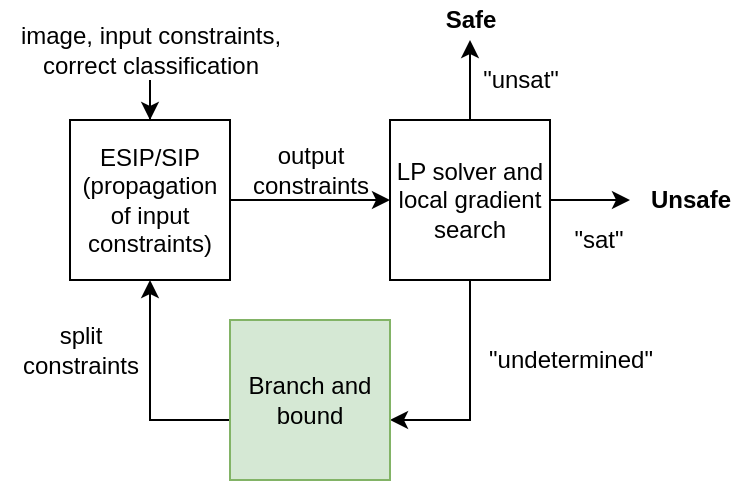 <mxfile version="16.4.0" type="github">
  <diagram id="JjP_drnzE-q3qPHSdkXT" name="Page-1">
    <mxGraphModel dx="1382" dy="764" grid="1" gridSize="10" guides="1" tooltips="1" connect="1" arrows="1" fold="1" page="1" pageScale="1" pageWidth="827" pageHeight="1169" math="0" shadow="0">
      <root>
        <mxCell id="0" />
        <mxCell id="1" parent="0" />
        <mxCell id="CL-JMRNS_x0aMDTHqTOq-6" style="edgeStyle=orthogonalEdgeStyle;rounded=0;orthogonalLoop=1;jettySize=auto;html=1;" edge="1" parent="1" source="CL-JMRNS_x0aMDTHqTOq-1" target="CL-JMRNS_x0aMDTHqTOq-5">
          <mxGeometry relative="1" as="geometry" />
        </mxCell>
        <mxCell id="CL-JMRNS_x0aMDTHqTOq-1" value="ESIP/SIP&lt;br&gt;(propagation of input constraints)" style="whiteSpace=wrap;html=1;aspect=fixed;" vertex="1" parent="1">
          <mxGeometry x="160" y="140" width="80" height="80" as="geometry" />
        </mxCell>
        <mxCell id="CL-JMRNS_x0aMDTHqTOq-7" style="edgeStyle=orthogonalEdgeStyle;rounded=0;orthogonalLoop=1;jettySize=auto;html=1;" edge="1" parent="1" source="CL-JMRNS_x0aMDTHqTOq-5" target="CL-JMRNS_x0aMDTHqTOq-8">
          <mxGeometry relative="1" as="geometry">
            <mxPoint x="360" y="110" as="targetPoint" />
          </mxGeometry>
        </mxCell>
        <mxCell id="CL-JMRNS_x0aMDTHqTOq-13" style="edgeStyle=orthogonalEdgeStyle;rounded=0;orthogonalLoop=1;jettySize=auto;html=1;" edge="1" parent="1" source="CL-JMRNS_x0aMDTHqTOq-5" target="CL-JMRNS_x0aMDTHqTOq-19">
          <mxGeometry relative="1" as="geometry">
            <mxPoint x="440" y="180" as="targetPoint" />
          </mxGeometry>
        </mxCell>
        <mxCell id="CL-JMRNS_x0aMDTHqTOq-17" style="edgeStyle=orthogonalEdgeStyle;rounded=0;orthogonalLoop=1;jettySize=auto;html=1;" edge="1" parent="1" source="CL-JMRNS_x0aMDTHqTOq-5" target="CL-JMRNS_x0aMDTHqTOq-15">
          <mxGeometry relative="1" as="geometry">
            <Array as="points">
              <mxPoint x="360" y="290" />
            </Array>
          </mxGeometry>
        </mxCell>
        <mxCell id="CL-JMRNS_x0aMDTHqTOq-5" value="LP solver and local gradient search" style="whiteSpace=wrap;html=1;aspect=fixed;" vertex="1" parent="1">
          <mxGeometry x="320" y="140" width="80" height="80" as="geometry" />
        </mxCell>
        <mxCell id="CL-JMRNS_x0aMDTHqTOq-8" value="&lt;b&gt;Safe&lt;/b&gt;" style="text;html=1;align=center;verticalAlign=middle;resizable=0;points=[];autosize=1;strokeColor=none;fillColor=none;" vertex="1" parent="1">
          <mxGeometry x="340" y="80" width="40" height="20" as="geometry" />
        </mxCell>
        <mxCell id="CL-JMRNS_x0aMDTHqTOq-9" value="&quot;unsat&quot;" style="text;html=1;align=center;verticalAlign=middle;resizable=0;points=[];autosize=1;strokeColor=none;fillColor=none;" vertex="1" parent="1">
          <mxGeometry x="360" y="110" width="50" height="20" as="geometry" />
        </mxCell>
        <mxCell id="CL-JMRNS_x0aMDTHqTOq-12" style="edgeStyle=orthogonalEdgeStyle;rounded=0;orthogonalLoop=1;jettySize=auto;html=1;" edge="1" parent="1" source="CL-JMRNS_x0aMDTHqTOq-11" target="CL-JMRNS_x0aMDTHqTOq-1">
          <mxGeometry relative="1" as="geometry" />
        </mxCell>
        <mxCell id="CL-JMRNS_x0aMDTHqTOq-11" value="image, input constraints,&lt;br&gt;correct classification" style="text;html=1;align=center;verticalAlign=middle;resizable=0;points=[];autosize=1;strokeColor=none;fillColor=none;" vertex="1" parent="1">
          <mxGeometry x="125" y="90" width="150" height="30" as="geometry" />
        </mxCell>
        <mxCell id="CL-JMRNS_x0aMDTHqTOq-14" value="&quot;sat&quot;" style="text;html=1;align=center;verticalAlign=middle;resizable=0;points=[];autosize=1;strokeColor=none;fillColor=none;" vertex="1" parent="1">
          <mxGeometry x="404" y="190" width="40" height="20" as="geometry" />
        </mxCell>
        <mxCell id="CL-JMRNS_x0aMDTHqTOq-16" style="edgeStyle=orthogonalEdgeStyle;rounded=0;orthogonalLoop=1;jettySize=auto;html=1;" edge="1" parent="1" source="CL-JMRNS_x0aMDTHqTOq-15" target="CL-JMRNS_x0aMDTHqTOq-1">
          <mxGeometry relative="1" as="geometry">
            <Array as="points">
              <mxPoint x="200" y="290" />
            </Array>
          </mxGeometry>
        </mxCell>
        <mxCell id="CL-JMRNS_x0aMDTHqTOq-15" value="Branch and bound" style="whiteSpace=wrap;html=1;aspect=fixed;fillColor=#d5e8d4;strokeColor=#82b366;" vertex="1" parent="1">
          <mxGeometry x="240" y="240" width="80" height="80" as="geometry" />
        </mxCell>
        <mxCell id="CL-JMRNS_x0aMDTHqTOq-18" value="&quot;undetermined&quot;" style="text;html=1;align=center;verticalAlign=middle;resizable=0;points=[];autosize=1;strokeColor=none;fillColor=none;" vertex="1" parent="1">
          <mxGeometry x="360" y="250" width="100" height="20" as="geometry" />
        </mxCell>
        <mxCell id="CL-JMRNS_x0aMDTHqTOq-19" value="&lt;b&gt;Unsafe&lt;/b&gt;" style="text;html=1;align=center;verticalAlign=middle;resizable=0;points=[];autosize=1;strokeColor=none;fillColor=none;" vertex="1" parent="1">
          <mxGeometry x="440" y="170" width="60" height="20" as="geometry" />
        </mxCell>
        <mxCell id="CL-JMRNS_x0aMDTHqTOq-20" value="output&lt;br&gt;constraints" style="text;html=1;align=center;verticalAlign=middle;resizable=0;points=[];autosize=1;strokeColor=none;fillColor=none;" vertex="1" parent="1">
          <mxGeometry x="245" y="150" width="70" height="30" as="geometry" />
        </mxCell>
        <mxCell id="CL-JMRNS_x0aMDTHqTOq-22" value="split&lt;br&gt;constraints" style="text;html=1;align=center;verticalAlign=middle;resizable=0;points=[];autosize=1;strokeColor=none;fillColor=none;" vertex="1" parent="1">
          <mxGeometry x="130" y="240" width="70" height="30" as="geometry" />
        </mxCell>
      </root>
    </mxGraphModel>
  </diagram>
</mxfile>
